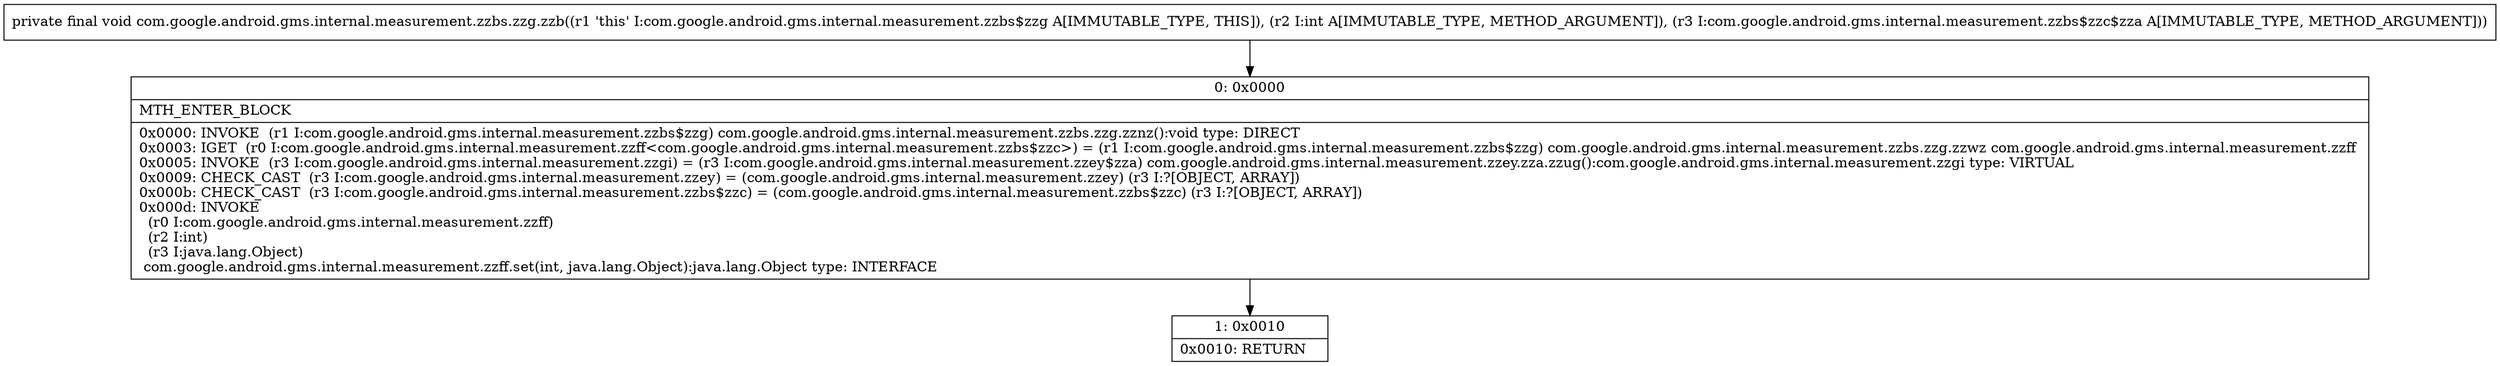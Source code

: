 digraph "CFG forcom.google.android.gms.internal.measurement.zzbs.zzg.zzb(ILcom\/google\/android\/gms\/internal\/measurement\/zzbs$zzc$zza;)V" {
Node_0 [shape=record,label="{0\:\ 0x0000|MTH_ENTER_BLOCK\l|0x0000: INVOKE  (r1 I:com.google.android.gms.internal.measurement.zzbs$zzg) com.google.android.gms.internal.measurement.zzbs.zzg.zznz():void type: DIRECT \l0x0003: IGET  (r0 I:com.google.android.gms.internal.measurement.zzff\<com.google.android.gms.internal.measurement.zzbs$zzc\>) = (r1 I:com.google.android.gms.internal.measurement.zzbs$zzg) com.google.android.gms.internal.measurement.zzbs.zzg.zzwz com.google.android.gms.internal.measurement.zzff \l0x0005: INVOKE  (r3 I:com.google.android.gms.internal.measurement.zzgi) = (r3 I:com.google.android.gms.internal.measurement.zzey$zza) com.google.android.gms.internal.measurement.zzey.zza.zzug():com.google.android.gms.internal.measurement.zzgi type: VIRTUAL \l0x0009: CHECK_CAST  (r3 I:com.google.android.gms.internal.measurement.zzey) = (com.google.android.gms.internal.measurement.zzey) (r3 I:?[OBJECT, ARRAY]) \l0x000b: CHECK_CAST  (r3 I:com.google.android.gms.internal.measurement.zzbs$zzc) = (com.google.android.gms.internal.measurement.zzbs$zzc) (r3 I:?[OBJECT, ARRAY]) \l0x000d: INVOKE  \l  (r0 I:com.google.android.gms.internal.measurement.zzff)\l  (r2 I:int)\l  (r3 I:java.lang.Object)\l com.google.android.gms.internal.measurement.zzff.set(int, java.lang.Object):java.lang.Object type: INTERFACE \l}"];
Node_1 [shape=record,label="{1\:\ 0x0010|0x0010: RETURN   \l}"];
MethodNode[shape=record,label="{private final void com.google.android.gms.internal.measurement.zzbs.zzg.zzb((r1 'this' I:com.google.android.gms.internal.measurement.zzbs$zzg A[IMMUTABLE_TYPE, THIS]), (r2 I:int A[IMMUTABLE_TYPE, METHOD_ARGUMENT]), (r3 I:com.google.android.gms.internal.measurement.zzbs$zzc$zza A[IMMUTABLE_TYPE, METHOD_ARGUMENT])) }"];
MethodNode -> Node_0;
Node_0 -> Node_1;
}

